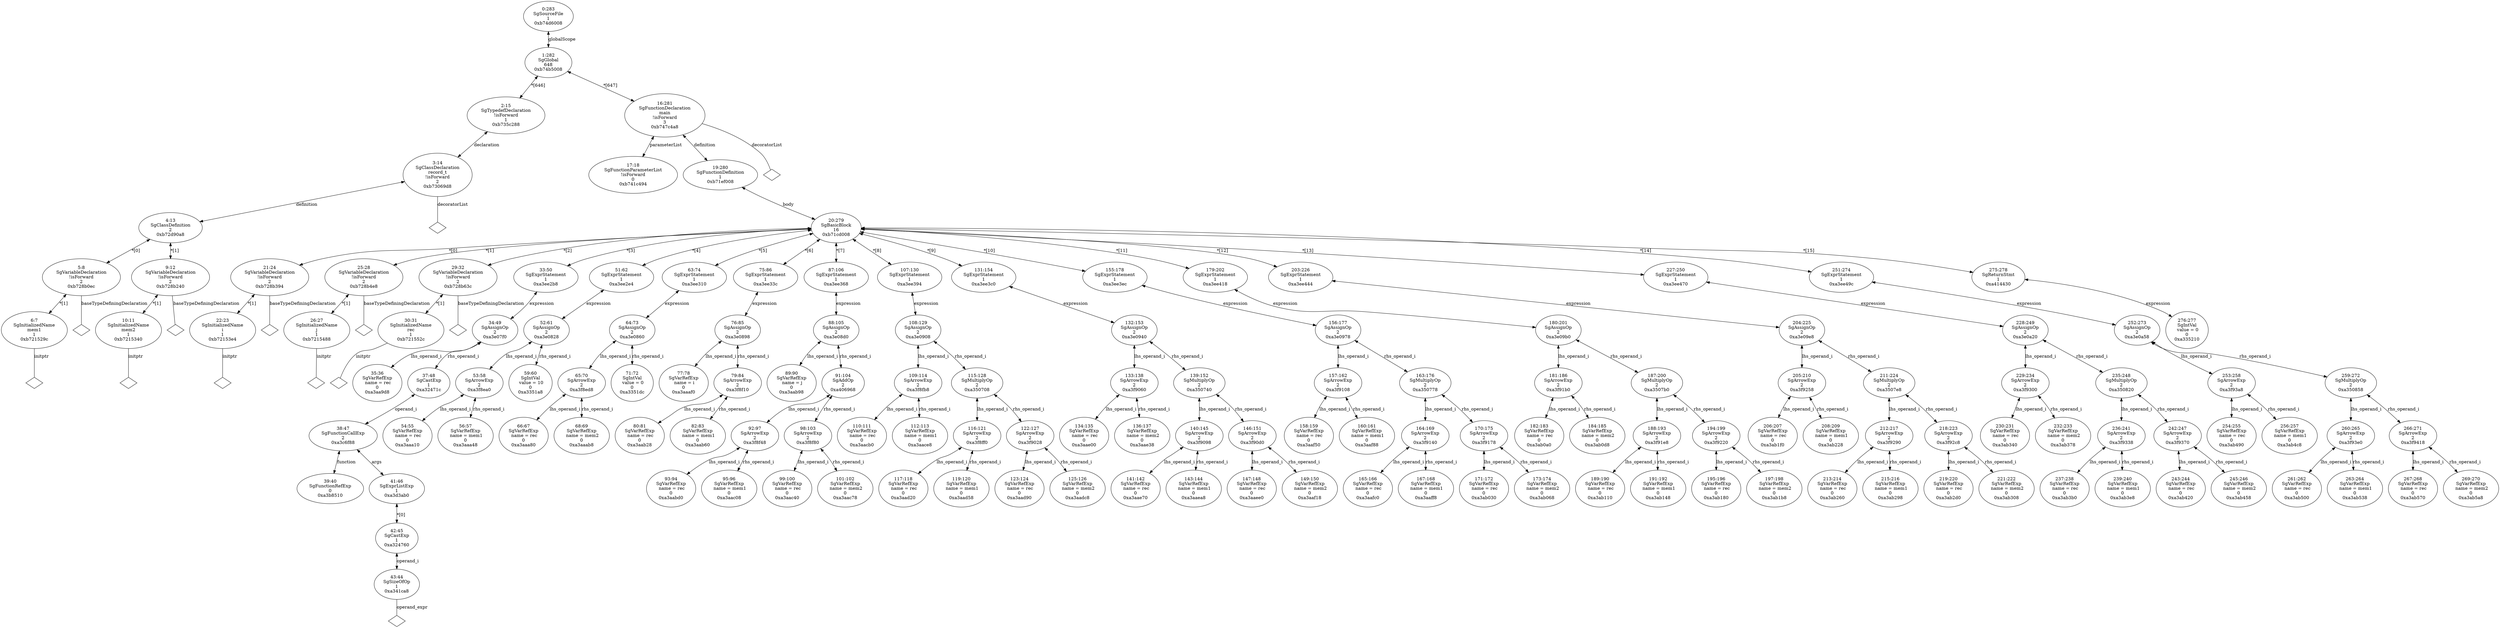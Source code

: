 digraph "G./struct-access-arrow.c.dot" {
"0xb721529c"[label="6:7\nSgInitializedName\nmem1\n1\n0xb721529c\n" ];
"0xb721529c" -> "0xb721529c__initptr__null"[label="initptr" dir=none ];
"0xb721529c__initptr__null"[label="" shape=diamond ];
"0xb728b0ec"[label="5:8\nSgVariableDeclaration\n!isForward\n2\n0xb728b0ec\n" ];
"0xb728b0ec" -> "0xb728b0ec__baseTypeDefiningDeclaration__null"[label="baseTypeDefiningDeclaration" dir=none ];
"0xb728b0ec__baseTypeDefiningDeclaration__null"[label="" shape=diamond ];
"0xb728b0ec" -> "0xb721529c"[label="*[1]" dir=both ];
"0xb7215340"[label="10:11\nSgInitializedName\nmem2\n1\n0xb7215340\n" ];
"0xb7215340" -> "0xb7215340__initptr__null"[label="initptr" dir=none ];
"0xb7215340__initptr__null"[label="" shape=diamond ];
"0xb728b240"[label="9:12\nSgVariableDeclaration\n!isForward\n2\n0xb728b240\n" ];
"0xb728b240" -> "0xb728b240__baseTypeDefiningDeclaration__null"[label="baseTypeDefiningDeclaration" dir=none ];
"0xb728b240__baseTypeDefiningDeclaration__null"[label="" shape=diamond ];
"0xb728b240" -> "0xb7215340"[label="*[1]" dir=both ];
"0xb72d90a8"[label="4:13\nSgClassDefinition\n2\n0xb72d90a8\n" ];
"0xb72d90a8" -> "0xb728b0ec"[label="*[0]" dir=both ];
"0xb72d90a8" -> "0xb728b240"[label="*[1]" dir=both ];
"0xb73069d8"[label="3:14\nSgClassDeclaration\nrecord_t\n!isForward\n2\n0xb73069d8\n" ];
"0xb73069d8" -> "0xb72d90a8"[label="definition" dir=both ];
"0xb73069d8" -> "0xb73069d8__decoratorList__null"[label="decoratorList" dir=none ];
"0xb73069d8__decoratorList__null"[label="" shape=diamond ];
"0xb735c288"[label="2:15\nSgTypedefDeclaration\n!isForward\n1\n0xb735c288\n" ];
"0xb735c288" -> "0xb73069d8"[label="declaration" dir=both ];
"0xb741c494"[label="17:18\nSgFunctionParameterList\n!isForward\n0\n0xb741c494\n" ];
"0xb72153e4"[label="22:23\nSgInitializedName\ni\n1\n0xb72153e4\n" ];
"0xb72153e4" -> "0xb72153e4__initptr__null"[label="initptr" dir=none ];
"0xb72153e4__initptr__null"[label="" shape=diamond ];
"0xb728b394"[label="21:24\nSgVariableDeclaration\n!isForward\n2\n0xb728b394\n" ];
"0xb728b394" -> "0xb728b394__baseTypeDefiningDeclaration__null"[label="baseTypeDefiningDeclaration" dir=none ];
"0xb728b394__baseTypeDefiningDeclaration__null"[label="" shape=diamond ];
"0xb728b394" -> "0xb72153e4"[label="*[1]" dir=both ];
"0xb7215488"[label="26:27\nSgInitializedName\nj\n1\n0xb7215488\n" ];
"0xb7215488" -> "0xb7215488__initptr__null"[label="initptr" dir=none ];
"0xb7215488__initptr__null"[label="" shape=diamond ];
"0xb728b4e8"[label="25:28\nSgVariableDeclaration\n!isForward\n2\n0xb728b4e8\n" ];
"0xb728b4e8" -> "0xb728b4e8__baseTypeDefiningDeclaration__null"[label="baseTypeDefiningDeclaration" dir=none ];
"0xb728b4e8__baseTypeDefiningDeclaration__null"[label="" shape=diamond ];
"0xb728b4e8" -> "0xb7215488"[label="*[1]" dir=both ];
"0xb721552c"[label="30:31\nSgInitializedName\nrec\n1\n0xb721552c\n" ];
"0xb721552c" -> "0xb721552c__initptr__null"[label="initptr" dir=none ];
"0xb721552c__initptr__null"[label="" shape=diamond ];
"0xb728b63c"[label="29:32\nSgVariableDeclaration\n!isForward\n2\n0xb728b63c\n" ];
"0xb728b63c" -> "0xb728b63c__baseTypeDefiningDeclaration__null"[label="baseTypeDefiningDeclaration" dir=none ];
"0xb728b63c__baseTypeDefiningDeclaration__null"[label="" shape=diamond ];
"0xb728b63c" -> "0xb721552c"[label="*[1]" dir=both ];
"0xa3aa9d8"[label="35:36\nSgVarRefExp\n name = rec\n0\n0xa3aa9d8\n" ];
"0xa3b8510"[label="39:40\nSgFunctionRefExp\n0\n0xa3b8510\n" ];
"0xa341ca8"[label="43:44\nSgSizeOfOp\n1\n0xa341ca8\n" ];
"0xa341ca8" -> "0xa341ca8__operand_expr__null"[label="operand_expr" dir=none ];
"0xa341ca8__operand_expr__null"[label="" shape=diamond ];
"0xa324760"[label="42:45\nSgCastExp\n1\n0xa324760\n" ];
"0xa324760" -> "0xa341ca8"[label="operand_i" dir=both ];
"0xa3d3ab0"[label="41:46\nSgExprListExp\n1\n0xa3d3ab0\n" ];
"0xa3d3ab0" -> "0xa324760"[label="*[0]" dir=both ];
"0xa3c6f88"[label="38:47\nSgFunctionCallExp\n2\n0xa3c6f88\n" ];
"0xa3c6f88" -> "0xa3b8510"[label="function" dir=both ];
"0xa3c6f88" -> "0xa3d3ab0"[label="args" dir=both ];
"0xa32471c"[label="37:48\nSgCastExp\n1\n0xa32471c\n" ];
"0xa32471c" -> "0xa3c6f88"[label="operand_i" dir=both ];
"0xa3e07f0"[label="34:49\nSgAssignOp\n2\n0xa3e07f0\n" ];
"0xa3e07f0" -> "0xa3aa9d8"[label="lhs_operand_i" dir=both ];
"0xa3e07f0" -> "0xa32471c"[label="rhs_operand_i" dir=both ];
"0xa3ee2b8"[label="33:50\nSgExprStatement\n1\n0xa3ee2b8\n" ];
"0xa3ee2b8" -> "0xa3e07f0"[label="expression" dir=both ];
"0xa3aaa10"[label="54:55\nSgVarRefExp\n name = rec\n0\n0xa3aaa10\n" ];
"0xa3aaa48"[label="56:57\nSgVarRefExp\n name = mem1\n0\n0xa3aaa48\n" ];
"0xa3f8ea0"[label="53:58\nSgArrowExp\n2\n0xa3f8ea0\n" ];
"0xa3f8ea0" -> "0xa3aaa10"[label="lhs_operand_i" dir=both ];
"0xa3f8ea0" -> "0xa3aaa48"[label="rhs_operand_i" dir=both ];
"0xa3351a8"[label="59:60\nSgIntVal\n value = 10\n0\n0xa3351a8\n" ];
"0xa3e0828"[label="52:61\nSgAssignOp\n2\n0xa3e0828\n" ];
"0xa3e0828" -> "0xa3f8ea0"[label="lhs_operand_i" dir=both ];
"0xa3e0828" -> "0xa3351a8"[label="rhs_operand_i" dir=both ];
"0xa3ee2e4"[label="51:62\nSgExprStatement\n1\n0xa3ee2e4\n" ];
"0xa3ee2e4" -> "0xa3e0828"[label="expression" dir=both ];
"0xa3aaa80"[label="66:67\nSgVarRefExp\n name = rec\n0\n0xa3aaa80\n" ];
"0xa3aaab8"[label="68:69\nSgVarRefExp\n name = mem2\n0\n0xa3aaab8\n" ];
"0xa3f8ed8"[label="65:70\nSgArrowExp\n2\n0xa3f8ed8\n" ];
"0xa3f8ed8" -> "0xa3aaa80"[label="lhs_operand_i" dir=both ];
"0xa3f8ed8" -> "0xa3aaab8"[label="rhs_operand_i" dir=both ];
"0xa3351dc"[label="71:72\nSgIntVal\n value = 0\n0\n0xa3351dc\n" ];
"0xa3e0860"[label="64:73\nSgAssignOp\n2\n0xa3e0860\n" ];
"0xa3e0860" -> "0xa3f8ed8"[label="lhs_operand_i" dir=both ];
"0xa3e0860" -> "0xa3351dc"[label="rhs_operand_i" dir=both ];
"0xa3ee310"[label="63:74\nSgExprStatement\n1\n0xa3ee310\n" ];
"0xa3ee310" -> "0xa3e0860"[label="expression" dir=both ];
"0xa3aaaf0"[label="77:78\nSgVarRefExp\n name = i\n0\n0xa3aaaf0\n" ];
"0xa3aab28"[label="80:81\nSgVarRefExp\n name = rec\n0\n0xa3aab28\n" ];
"0xa3aab60"[label="82:83\nSgVarRefExp\n name = mem1\n0\n0xa3aab60\n" ];
"0xa3f8f10"[label="79:84\nSgArrowExp\n2\n0xa3f8f10\n" ];
"0xa3f8f10" -> "0xa3aab28"[label="lhs_operand_i" dir=both ];
"0xa3f8f10" -> "0xa3aab60"[label="rhs_operand_i" dir=both ];
"0xa3e0898"[label="76:85\nSgAssignOp\n2\n0xa3e0898\n" ];
"0xa3e0898" -> "0xa3aaaf0"[label="lhs_operand_i" dir=both ];
"0xa3e0898" -> "0xa3f8f10"[label="rhs_operand_i" dir=both ];
"0xa3ee33c"[label="75:86\nSgExprStatement\n1\n0xa3ee33c\n" ];
"0xa3ee33c" -> "0xa3e0898"[label="expression" dir=both ];
"0xa3aab98"[label="89:90\nSgVarRefExp\n name = j\n0\n0xa3aab98\n" ];
"0xa3aabd0"[label="93:94\nSgVarRefExp\n name = rec\n0\n0xa3aabd0\n" ];
"0xa3aac08"[label="95:96\nSgVarRefExp\n name = mem1\n0\n0xa3aac08\n" ];
"0xa3f8f48"[label="92:97\nSgArrowExp\n2\n0xa3f8f48\n" ];
"0xa3f8f48" -> "0xa3aabd0"[label="lhs_operand_i" dir=both ];
"0xa3f8f48" -> "0xa3aac08"[label="rhs_operand_i" dir=both ];
"0xa3aac40"[label="99:100\nSgVarRefExp\n name = rec\n0\n0xa3aac40\n" ];
"0xa3aac78"[label="101:102\nSgVarRefExp\n name = mem2\n0\n0xa3aac78\n" ];
"0xa3f8f80"[label="98:103\nSgArrowExp\n2\n0xa3f8f80\n" ];
"0xa3f8f80" -> "0xa3aac40"[label="lhs_operand_i" dir=both ];
"0xa3f8f80" -> "0xa3aac78"[label="rhs_operand_i" dir=both ];
"0xa406968"[label="91:104\nSgAddOp\n2\n0xa406968\n" ];
"0xa406968" -> "0xa3f8f48"[label="lhs_operand_i" dir=both ];
"0xa406968" -> "0xa3f8f80"[label="rhs_operand_i" dir=both ];
"0xa3e08d0"[label="88:105\nSgAssignOp\n2\n0xa3e08d0\n" ];
"0xa3e08d0" -> "0xa3aab98"[label="lhs_operand_i" dir=both ];
"0xa3e08d0" -> "0xa406968"[label="rhs_operand_i" dir=both ];
"0xa3ee368"[label="87:106\nSgExprStatement\n1\n0xa3ee368\n" ];
"0xa3ee368" -> "0xa3e08d0"[label="expression" dir=both ];
"0xa3aacb0"[label="110:111\nSgVarRefExp\n name = rec\n0\n0xa3aacb0\n" ];
"0xa3aace8"[label="112:113\nSgVarRefExp\n name = mem1\n0\n0xa3aace8\n" ];
"0xa3f8fb8"[label="109:114\nSgArrowExp\n2\n0xa3f8fb8\n" ];
"0xa3f8fb8" -> "0xa3aacb0"[label="lhs_operand_i" dir=both ];
"0xa3f8fb8" -> "0xa3aace8"[label="rhs_operand_i" dir=both ];
"0xa3aad20"[label="117:118\nSgVarRefExp\n name = rec\n0\n0xa3aad20\n" ];
"0xa3aad58"[label="119:120\nSgVarRefExp\n name = mem1\n0\n0xa3aad58\n" ];
"0xa3f8ff0"[label="116:121\nSgArrowExp\n2\n0xa3f8ff0\n" ];
"0xa3f8ff0" -> "0xa3aad20"[label="lhs_operand_i" dir=both ];
"0xa3f8ff0" -> "0xa3aad58"[label="rhs_operand_i" dir=both ];
"0xa3aad90"[label="123:124\nSgVarRefExp\n name = rec\n0\n0xa3aad90\n" ];
"0xa3aadc8"[label="125:126\nSgVarRefExp\n name = mem2\n0\n0xa3aadc8\n" ];
"0xa3f9028"[label="122:127\nSgArrowExp\n2\n0xa3f9028\n" ];
"0xa3f9028" -> "0xa3aad90"[label="lhs_operand_i" dir=both ];
"0xa3f9028" -> "0xa3aadc8"[label="rhs_operand_i" dir=both ];
"0xa350708"[label="115:128\nSgMultiplyOp\n2\n0xa350708\n" ];
"0xa350708" -> "0xa3f8ff0"[label="lhs_operand_i" dir=both ];
"0xa350708" -> "0xa3f9028"[label="rhs_operand_i" dir=both ];
"0xa3e0908"[label="108:129\nSgAssignOp\n2\n0xa3e0908\n" ];
"0xa3e0908" -> "0xa3f8fb8"[label="lhs_operand_i" dir=both ];
"0xa3e0908" -> "0xa350708"[label="rhs_operand_i" dir=both ];
"0xa3ee394"[label="107:130\nSgExprStatement\n1\n0xa3ee394\n" ];
"0xa3ee394" -> "0xa3e0908"[label="expression" dir=both ];
"0xa3aae00"[label="134:135\nSgVarRefExp\n name = rec\n0\n0xa3aae00\n" ];
"0xa3aae38"[label="136:137\nSgVarRefExp\n name = mem2\n0\n0xa3aae38\n" ];
"0xa3f9060"[label="133:138\nSgArrowExp\n2\n0xa3f9060\n" ];
"0xa3f9060" -> "0xa3aae00"[label="lhs_operand_i" dir=both ];
"0xa3f9060" -> "0xa3aae38"[label="rhs_operand_i" dir=both ];
"0xa3aae70"[label="141:142\nSgVarRefExp\n name = rec\n0\n0xa3aae70\n" ];
"0xa3aaea8"[label="143:144\nSgVarRefExp\n name = mem1\n0\n0xa3aaea8\n" ];
"0xa3f9098"[label="140:145\nSgArrowExp\n2\n0xa3f9098\n" ];
"0xa3f9098" -> "0xa3aae70"[label="lhs_operand_i" dir=both ];
"0xa3f9098" -> "0xa3aaea8"[label="rhs_operand_i" dir=both ];
"0xa3aaee0"[label="147:148\nSgVarRefExp\n name = rec\n0\n0xa3aaee0\n" ];
"0xa3aaf18"[label="149:150\nSgVarRefExp\n name = mem2\n0\n0xa3aaf18\n" ];
"0xa3f90d0"[label="146:151\nSgArrowExp\n2\n0xa3f90d0\n" ];
"0xa3f90d0" -> "0xa3aaee0"[label="lhs_operand_i" dir=both ];
"0xa3f90d0" -> "0xa3aaf18"[label="rhs_operand_i" dir=both ];
"0xa350740"[label="139:152\nSgMultiplyOp\n2\n0xa350740\n" ];
"0xa350740" -> "0xa3f9098"[label="lhs_operand_i" dir=both ];
"0xa350740" -> "0xa3f90d0"[label="rhs_operand_i" dir=both ];
"0xa3e0940"[label="132:153\nSgAssignOp\n2\n0xa3e0940\n" ];
"0xa3e0940" -> "0xa3f9060"[label="lhs_operand_i" dir=both ];
"0xa3e0940" -> "0xa350740"[label="rhs_operand_i" dir=both ];
"0xa3ee3c0"[label="131:154\nSgExprStatement\n1\n0xa3ee3c0\n" ];
"0xa3ee3c0" -> "0xa3e0940"[label="expression" dir=both ];
"0xa3aaf50"[label="158:159\nSgVarRefExp\n name = rec\n0\n0xa3aaf50\n" ];
"0xa3aaf88"[label="160:161\nSgVarRefExp\n name = mem1\n0\n0xa3aaf88\n" ];
"0xa3f9108"[label="157:162\nSgArrowExp\n2\n0xa3f9108\n" ];
"0xa3f9108" -> "0xa3aaf50"[label="lhs_operand_i" dir=both ];
"0xa3f9108" -> "0xa3aaf88"[label="rhs_operand_i" dir=both ];
"0xa3aafc0"[label="165:166\nSgVarRefExp\n name = rec\n0\n0xa3aafc0\n" ];
"0xa3aaff8"[label="167:168\nSgVarRefExp\n name = mem1\n0\n0xa3aaff8\n" ];
"0xa3f9140"[label="164:169\nSgArrowExp\n2\n0xa3f9140\n" ];
"0xa3f9140" -> "0xa3aafc0"[label="lhs_operand_i" dir=both ];
"0xa3f9140" -> "0xa3aaff8"[label="rhs_operand_i" dir=both ];
"0xa3ab030"[label="171:172\nSgVarRefExp\n name = rec\n0\n0xa3ab030\n" ];
"0xa3ab068"[label="173:174\nSgVarRefExp\n name = mem2\n0\n0xa3ab068\n" ];
"0xa3f9178"[label="170:175\nSgArrowExp\n2\n0xa3f9178\n" ];
"0xa3f9178" -> "0xa3ab030"[label="lhs_operand_i" dir=both ];
"0xa3f9178" -> "0xa3ab068"[label="rhs_operand_i" dir=both ];
"0xa350778"[label="163:176\nSgMultiplyOp\n2\n0xa350778\n" ];
"0xa350778" -> "0xa3f9140"[label="lhs_operand_i" dir=both ];
"0xa350778" -> "0xa3f9178"[label="rhs_operand_i" dir=both ];
"0xa3e0978"[label="156:177\nSgAssignOp\n2\n0xa3e0978\n" ];
"0xa3e0978" -> "0xa3f9108"[label="lhs_operand_i" dir=both ];
"0xa3e0978" -> "0xa350778"[label="rhs_operand_i" dir=both ];
"0xa3ee3ec"[label="155:178\nSgExprStatement\n1\n0xa3ee3ec\n" ];
"0xa3ee3ec" -> "0xa3e0978"[label="expression" dir=both ];
"0xa3ab0a0"[label="182:183\nSgVarRefExp\n name = rec\n0\n0xa3ab0a0\n" ];
"0xa3ab0d8"[label="184:185\nSgVarRefExp\n name = mem2\n0\n0xa3ab0d8\n" ];
"0xa3f91b0"[label="181:186\nSgArrowExp\n2\n0xa3f91b0\n" ];
"0xa3f91b0" -> "0xa3ab0a0"[label="lhs_operand_i" dir=both ];
"0xa3f91b0" -> "0xa3ab0d8"[label="rhs_operand_i" dir=both ];
"0xa3ab110"[label="189:190\nSgVarRefExp\n name = rec\n0\n0xa3ab110\n" ];
"0xa3ab148"[label="191:192\nSgVarRefExp\n name = mem1\n0\n0xa3ab148\n" ];
"0xa3f91e8"[label="188:193\nSgArrowExp\n2\n0xa3f91e8\n" ];
"0xa3f91e8" -> "0xa3ab110"[label="lhs_operand_i" dir=both ];
"0xa3f91e8" -> "0xa3ab148"[label="rhs_operand_i" dir=both ];
"0xa3ab180"[label="195:196\nSgVarRefExp\n name = rec\n0\n0xa3ab180\n" ];
"0xa3ab1b8"[label="197:198\nSgVarRefExp\n name = mem2\n0\n0xa3ab1b8\n" ];
"0xa3f9220"[label="194:199\nSgArrowExp\n2\n0xa3f9220\n" ];
"0xa3f9220" -> "0xa3ab180"[label="lhs_operand_i" dir=both ];
"0xa3f9220" -> "0xa3ab1b8"[label="rhs_operand_i" dir=both ];
"0xa3507b0"[label="187:200\nSgMultiplyOp\n2\n0xa3507b0\n" ];
"0xa3507b0" -> "0xa3f91e8"[label="lhs_operand_i" dir=both ];
"0xa3507b0" -> "0xa3f9220"[label="rhs_operand_i" dir=both ];
"0xa3e09b0"[label="180:201\nSgAssignOp\n2\n0xa3e09b0\n" ];
"0xa3e09b0" -> "0xa3f91b0"[label="lhs_operand_i" dir=both ];
"0xa3e09b0" -> "0xa3507b0"[label="rhs_operand_i" dir=both ];
"0xa3ee418"[label="179:202\nSgExprStatement\n1\n0xa3ee418\n" ];
"0xa3ee418" -> "0xa3e09b0"[label="expression" dir=both ];
"0xa3ab1f0"[label="206:207\nSgVarRefExp\n name = rec\n0\n0xa3ab1f0\n" ];
"0xa3ab228"[label="208:209\nSgVarRefExp\n name = mem1\n0\n0xa3ab228\n" ];
"0xa3f9258"[label="205:210\nSgArrowExp\n2\n0xa3f9258\n" ];
"0xa3f9258" -> "0xa3ab1f0"[label="lhs_operand_i" dir=both ];
"0xa3f9258" -> "0xa3ab228"[label="rhs_operand_i" dir=both ];
"0xa3ab260"[label="213:214\nSgVarRefExp\n name = rec\n0\n0xa3ab260\n" ];
"0xa3ab298"[label="215:216\nSgVarRefExp\n name = mem1\n0\n0xa3ab298\n" ];
"0xa3f9290"[label="212:217\nSgArrowExp\n2\n0xa3f9290\n" ];
"0xa3f9290" -> "0xa3ab260"[label="lhs_operand_i" dir=both ];
"0xa3f9290" -> "0xa3ab298"[label="rhs_operand_i" dir=both ];
"0xa3ab2d0"[label="219:220\nSgVarRefExp\n name = rec\n0\n0xa3ab2d0\n" ];
"0xa3ab308"[label="221:222\nSgVarRefExp\n name = mem2\n0\n0xa3ab308\n" ];
"0xa3f92c8"[label="218:223\nSgArrowExp\n2\n0xa3f92c8\n" ];
"0xa3f92c8" -> "0xa3ab2d0"[label="lhs_operand_i" dir=both ];
"0xa3f92c8" -> "0xa3ab308"[label="rhs_operand_i" dir=both ];
"0xa3507e8"[label="211:224\nSgMultiplyOp\n2\n0xa3507e8\n" ];
"0xa3507e8" -> "0xa3f9290"[label="lhs_operand_i" dir=both ];
"0xa3507e8" -> "0xa3f92c8"[label="rhs_operand_i" dir=both ];
"0xa3e09e8"[label="204:225\nSgAssignOp\n2\n0xa3e09e8\n" ];
"0xa3e09e8" -> "0xa3f9258"[label="lhs_operand_i" dir=both ];
"0xa3e09e8" -> "0xa3507e8"[label="rhs_operand_i" dir=both ];
"0xa3ee444"[label="203:226\nSgExprStatement\n1\n0xa3ee444\n" ];
"0xa3ee444" -> "0xa3e09e8"[label="expression" dir=both ];
"0xa3ab340"[label="230:231\nSgVarRefExp\n name = rec\n0\n0xa3ab340\n" ];
"0xa3ab378"[label="232:233\nSgVarRefExp\n name = mem2\n0\n0xa3ab378\n" ];
"0xa3f9300"[label="229:234\nSgArrowExp\n2\n0xa3f9300\n" ];
"0xa3f9300" -> "0xa3ab340"[label="lhs_operand_i" dir=both ];
"0xa3f9300" -> "0xa3ab378"[label="rhs_operand_i" dir=both ];
"0xa3ab3b0"[label="237:238\nSgVarRefExp\n name = rec\n0\n0xa3ab3b0\n" ];
"0xa3ab3e8"[label="239:240\nSgVarRefExp\n name = mem1\n0\n0xa3ab3e8\n" ];
"0xa3f9338"[label="236:241\nSgArrowExp\n2\n0xa3f9338\n" ];
"0xa3f9338" -> "0xa3ab3b0"[label="lhs_operand_i" dir=both ];
"0xa3f9338" -> "0xa3ab3e8"[label="rhs_operand_i" dir=both ];
"0xa3ab420"[label="243:244\nSgVarRefExp\n name = rec\n0\n0xa3ab420\n" ];
"0xa3ab458"[label="245:246\nSgVarRefExp\n name = mem2\n0\n0xa3ab458\n" ];
"0xa3f9370"[label="242:247\nSgArrowExp\n2\n0xa3f9370\n" ];
"0xa3f9370" -> "0xa3ab420"[label="lhs_operand_i" dir=both ];
"0xa3f9370" -> "0xa3ab458"[label="rhs_operand_i" dir=both ];
"0xa350820"[label="235:248\nSgMultiplyOp\n2\n0xa350820\n" ];
"0xa350820" -> "0xa3f9338"[label="lhs_operand_i" dir=both ];
"0xa350820" -> "0xa3f9370"[label="rhs_operand_i" dir=both ];
"0xa3e0a20"[label="228:249\nSgAssignOp\n2\n0xa3e0a20\n" ];
"0xa3e0a20" -> "0xa3f9300"[label="lhs_operand_i" dir=both ];
"0xa3e0a20" -> "0xa350820"[label="rhs_operand_i" dir=both ];
"0xa3ee470"[label="227:250\nSgExprStatement\n1\n0xa3ee470\n" ];
"0xa3ee470" -> "0xa3e0a20"[label="expression" dir=both ];
"0xa3ab490"[label="254:255\nSgVarRefExp\n name = rec\n0\n0xa3ab490\n" ];
"0xa3ab4c8"[label="256:257\nSgVarRefExp\n name = mem1\n0\n0xa3ab4c8\n" ];
"0xa3f93a8"[label="253:258\nSgArrowExp\n2\n0xa3f93a8\n" ];
"0xa3f93a8" -> "0xa3ab490"[label="lhs_operand_i" dir=both ];
"0xa3f93a8" -> "0xa3ab4c8"[label="rhs_operand_i" dir=both ];
"0xa3ab500"[label="261:262\nSgVarRefExp\n name = rec\n0\n0xa3ab500\n" ];
"0xa3ab538"[label="263:264\nSgVarRefExp\n name = mem1\n0\n0xa3ab538\n" ];
"0xa3f93e0"[label="260:265\nSgArrowExp\n2\n0xa3f93e0\n" ];
"0xa3f93e0" -> "0xa3ab500"[label="lhs_operand_i" dir=both ];
"0xa3f93e0" -> "0xa3ab538"[label="rhs_operand_i" dir=both ];
"0xa3ab570"[label="267:268\nSgVarRefExp\n name = rec\n0\n0xa3ab570\n" ];
"0xa3ab5a8"[label="269:270\nSgVarRefExp\n name = mem2\n0\n0xa3ab5a8\n" ];
"0xa3f9418"[label="266:271\nSgArrowExp\n2\n0xa3f9418\n" ];
"0xa3f9418" -> "0xa3ab570"[label="lhs_operand_i" dir=both ];
"0xa3f9418" -> "0xa3ab5a8"[label="rhs_operand_i" dir=both ];
"0xa350858"[label="259:272\nSgMultiplyOp\n2\n0xa350858\n" ];
"0xa350858" -> "0xa3f93e0"[label="lhs_operand_i" dir=both ];
"0xa350858" -> "0xa3f9418"[label="rhs_operand_i" dir=both ];
"0xa3e0a58"[label="252:273\nSgAssignOp\n2\n0xa3e0a58\n" ];
"0xa3e0a58" -> "0xa3f93a8"[label="lhs_operand_i" dir=both ];
"0xa3e0a58" -> "0xa350858"[label="rhs_operand_i" dir=both ];
"0xa3ee49c"[label="251:274\nSgExprStatement\n1\n0xa3ee49c\n" ];
"0xa3ee49c" -> "0xa3e0a58"[label="expression" dir=both ];
"0xa335210"[label="276:277\nSgIntVal\n value = 0\n0\n0xa335210\n" ];
"0xa414430"[label="275:278\nSgReturnStmt\n1\n0xa414430\n" ];
"0xa414430" -> "0xa335210"[label="expression" dir=both ];
"0xb71cd008"[label="20:279\nSgBasicBlock\n16\n0xb71cd008\n" ];
"0xb71cd008" -> "0xb728b394"[label="*[0]" dir=both ];
"0xb71cd008" -> "0xb728b4e8"[label="*[1]" dir=both ];
"0xb71cd008" -> "0xb728b63c"[label="*[2]" dir=both ];
"0xb71cd008" -> "0xa3ee2b8"[label="*[3]" dir=both ];
"0xb71cd008" -> "0xa3ee2e4"[label="*[4]" dir=both ];
"0xb71cd008" -> "0xa3ee310"[label="*[5]" dir=both ];
"0xb71cd008" -> "0xa3ee33c"[label="*[6]" dir=both ];
"0xb71cd008" -> "0xa3ee368"[label="*[7]" dir=both ];
"0xb71cd008" -> "0xa3ee394"[label="*[8]" dir=both ];
"0xb71cd008" -> "0xa3ee3c0"[label="*[9]" dir=both ];
"0xb71cd008" -> "0xa3ee3ec"[label="*[10]" dir=both ];
"0xb71cd008" -> "0xa3ee418"[label="*[11]" dir=both ];
"0xb71cd008" -> "0xa3ee444"[label="*[12]" dir=both ];
"0xb71cd008" -> "0xa3ee470"[label="*[13]" dir=both ];
"0xb71cd008" -> "0xa3ee49c"[label="*[14]" dir=both ];
"0xb71cd008" -> "0xa414430"[label="*[15]" dir=both ];
"0xb71ef008"[label="19:280\nSgFunctionDefinition\n1\n0xb71ef008\n" ];
"0xb71ef008" -> "0xb71cd008"[label="body" dir=both ];
"0xb747c4a8"[label="16:281\nSgFunctionDeclaration\nmain\n!isForward\n3\n0xb747c4a8\n" ];
"0xb747c4a8" -> "0xb741c494"[label="parameterList" dir=both ];
"0xb747c4a8" -> "0xb747c4a8__decoratorList__null"[label="decoratorList" dir=none ];
"0xb747c4a8__decoratorList__null"[label="" shape=diamond ];
"0xb747c4a8" -> "0xb71ef008"[label="definition" dir=both ];
"0xb74b5008"[label="1:282\nSgGlobal\n648\n0xb74b5008\n" ];
"0xb74b5008" -> "0xb735c288"[label="*[646]" dir=both ];
"0xb74b5008" -> "0xb747c4a8"[label="*[647]" dir=both ];
"0xb74d6008"[label="0:283\nSgSourceFile\n1\n0xb74d6008\n" ];
"0xb74d6008" -> "0xb74b5008"[label="globalScope" dir=both ];
}
